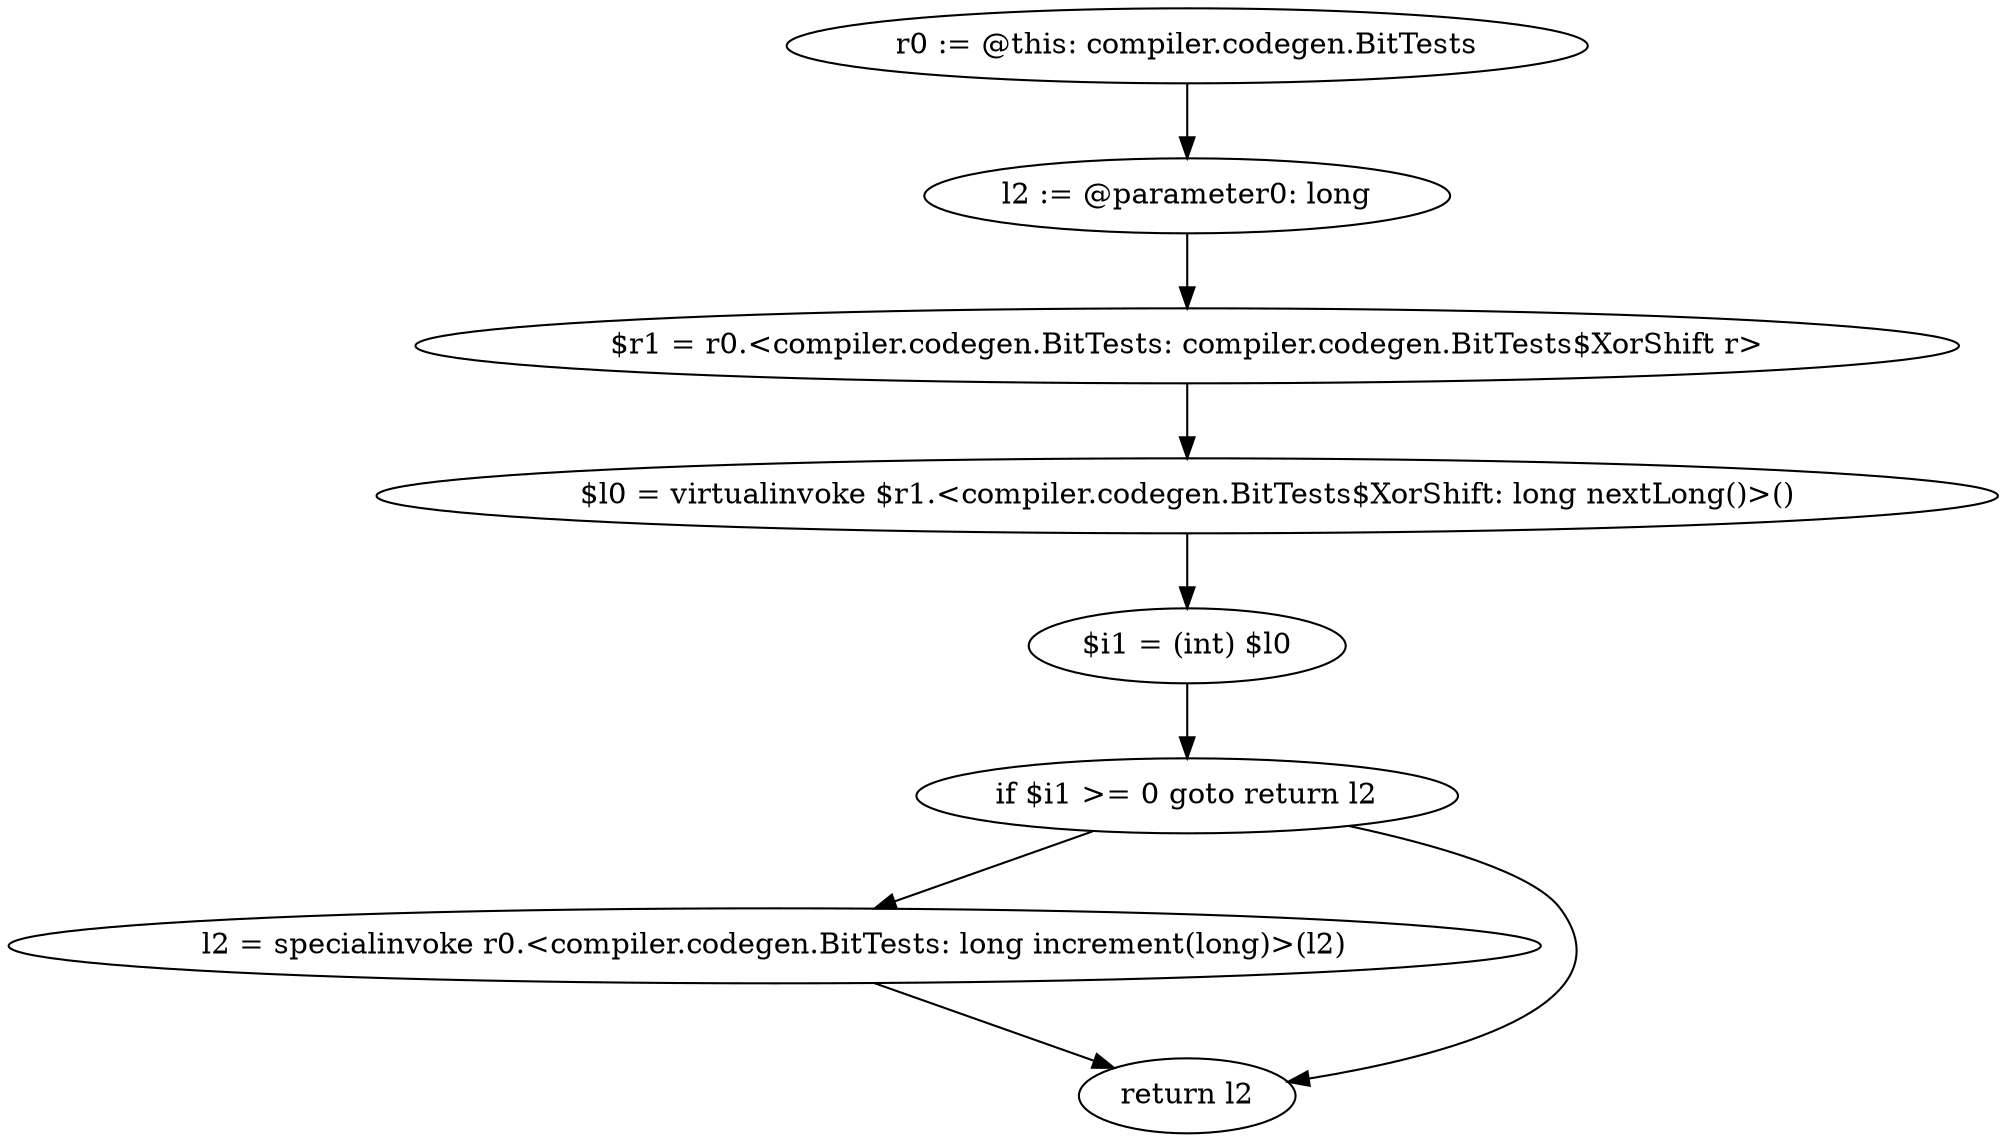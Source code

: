 digraph "unitGraph" {
    "r0 := @this: compiler.codegen.BitTests"
    "l2 := @parameter0: long"
    "$r1 = r0.<compiler.codegen.BitTests: compiler.codegen.BitTests$XorShift r>"
    "$l0 = virtualinvoke $r1.<compiler.codegen.BitTests$XorShift: long nextLong()>()"
    "$i1 = (int) $l0"
    "if $i1 >= 0 goto return l2"
    "l2 = specialinvoke r0.<compiler.codegen.BitTests: long increment(long)>(l2)"
    "return l2"
    "r0 := @this: compiler.codegen.BitTests"->"l2 := @parameter0: long";
    "l2 := @parameter0: long"->"$r1 = r0.<compiler.codegen.BitTests: compiler.codegen.BitTests$XorShift r>";
    "$r1 = r0.<compiler.codegen.BitTests: compiler.codegen.BitTests$XorShift r>"->"$l0 = virtualinvoke $r1.<compiler.codegen.BitTests$XorShift: long nextLong()>()";
    "$l0 = virtualinvoke $r1.<compiler.codegen.BitTests$XorShift: long nextLong()>()"->"$i1 = (int) $l0";
    "$i1 = (int) $l0"->"if $i1 >= 0 goto return l2";
    "if $i1 >= 0 goto return l2"->"l2 = specialinvoke r0.<compiler.codegen.BitTests: long increment(long)>(l2)";
    "if $i1 >= 0 goto return l2"->"return l2";
    "l2 = specialinvoke r0.<compiler.codegen.BitTests: long increment(long)>(l2)"->"return l2";
}
